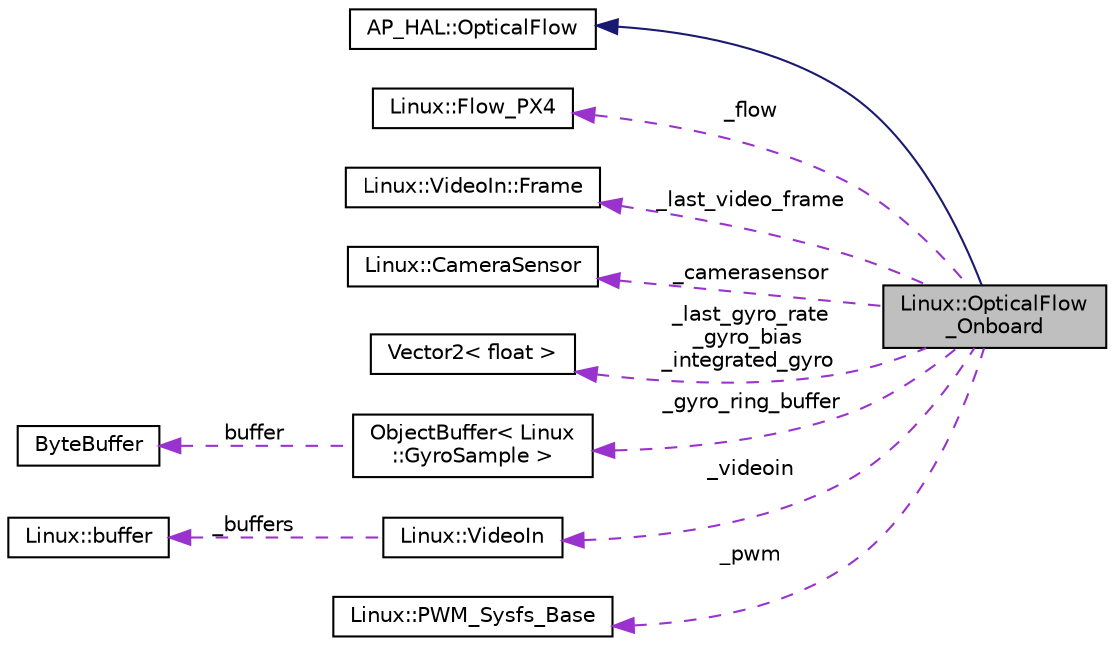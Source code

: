 digraph "Linux::OpticalFlow_Onboard"
{
 // INTERACTIVE_SVG=YES
  edge [fontname="Helvetica",fontsize="10",labelfontname="Helvetica",labelfontsize="10"];
  node [fontname="Helvetica",fontsize="10",shape=record];
  rankdir="LR";
  Node1 [label="Linux::OpticalFlow\l_Onboard",height=0.2,width=0.4,color="black", fillcolor="grey75", style="filled", fontcolor="black"];
  Node2 -> Node1 [dir="back",color="midnightblue",fontsize="10",style="solid",fontname="Helvetica"];
  Node2 [label="AP_HAL::OpticalFlow",height=0.2,width=0.4,color="black", fillcolor="white", style="filled",URL="$classAP__HAL_1_1OpticalFlow.html"];
  Node3 -> Node1 [dir="back",color="darkorchid3",fontsize="10",style="dashed",label=" _flow" ,fontname="Helvetica"];
  Node3 [label="Linux::Flow_PX4",height=0.2,width=0.4,color="black", fillcolor="white", style="filled",URL="$classLinux_1_1Flow__PX4.html"];
  Node4 -> Node1 [dir="back",color="darkorchid3",fontsize="10",style="dashed",label=" _last_video_frame" ,fontname="Helvetica"];
  Node4 [label="Linux::VideoIn::Frame",height=0.2,width=0.4,color="black", fillcolor="white", style="filled",URL="$classLinux_1_1VideoIn_1_1Frame.html"];
  Node5 -> Node1 [dir="back",color="darkorchid3",fontsize="10",style="dashed",label=" _camerasensor" ,fontname="Helvetica"];
  Node5 [label="Linux::CameraSensor",height=0.2,width=0.4,color="black", fillcolor="white", style="filled",URL="$classLinux_1_1CameraSensor.html"];
  Node6 -> Node1 [dir="back",color="darkorchid3",fontsize="10",style="dashed",label=" _last_gyro_rate\n_gyro_bias\n_integrated_gyro" ,fontname="Helvetica"];
  Node6 [label="Vector2\< float \>",height=0.2,width=0.4,color="black", fillcolor="white", style="filled",URL="$structVector2.html"];
  Node7 -> Node1 [dir="back",color="darkorchid3",fontsize="10",style="dashed",label=" _gyro_ring_buffer" ,fontname="Helvetica"];
  Node7 [label="ObjectBuffer\< Linux\l::GyroSample \>",height=0.2,width=0.4,color="black", fillcolor="white", style="filled",URL="$classObjectBuffer.html"];
  Node8 -> Node7 [dir="back",color="darkorchid3",fontsize="10",style="dashed",label=" buffer" ,fontname="Helvetica"];
  Node8 [label="ByteBuffer",height=0.2,width=0.4,color="black", fillcolor="white", style="filled",URL="$classByteBuffer.html"];
  Node9 -> Node1 [dir="back",color="darkorchid3",fontsize="10",style="dashed",label=" _videoin" ,fontname="Helvetica"];
  Node9 [label="Linux::VideoIn",height=0.2,width=0.4,color="black", fillcolor="white", style="filled",URL="$classLinux_1_1VideoIn.html"];
  Node10 -> Node9 [dir="back",color="darkorchid3",fontsize="10",style="dashed",label=" _buffers" ,fontname="Helvetica"];
  Node10 [label="Linux::buffer",height=0.2,width=0.4,color="black", fillcolor="white", style="filled",URL="$structLinux_1_1buffer.html"];
  Node11 -> Node1 [dir="back",color="darkorchid3",fontsize="10",style="dashed",label=" _pwm" ,fontname="Helvetica"];
  Node11 [label="Linux::PWM_Sysfs_Base",height=0.2,width=0.4,color="black", fillcolor="white", style="filled",URL="$classLinux_1_1PWM__Sysfs__Base.html"];
}
